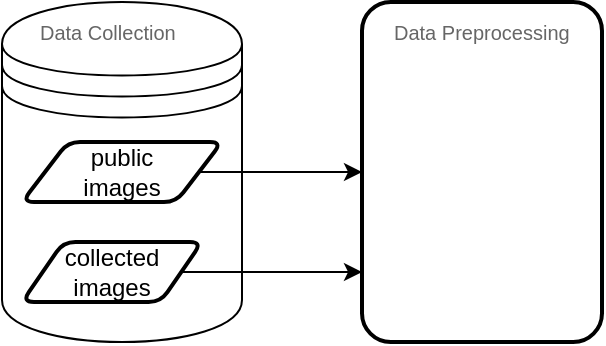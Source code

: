 <mxfile version="26.1.3">
  <diagram id="C5RBs43oDa-KdzZeNtuy" name="Page-1">
    <mxGraphModel dx="899" dy="611" grid="1" gridSize="10" guides="1" tooltips="1" connect="1" arrows="1" fold="1" page="1" pageScale="1" pageWidth="827" pageHeight="1169" math="0" shadow="0">
      <root>
        <mxCell id="WIyWlLk6GJQsqaUBKTNV-0" />
        <mxCell id="WIyWlLk6GJQsqaUBKTNV-1" parent="WIyWlLk6GJQsqaUBKTNV-0" />
        <mxCell id="Z9IdiXqcKFqbgxGSd83J-2" value="" style="shape=datastore;whiteSpace=wrap;html=1;" vertex="1" parent="WIyWlLk6GJQsqaUBKTNV-1">
          <mxGeometry x="160" y="200" width="120" height="170" as="geometry" />
        </mxCell>
        <mxCell id="Z9IdiXqcKFqbgxGSd83J-7" value="" style="edgeStyle=orthogonalEdgeStyle;rounded=0;orthogonalLoop=1;jettySize=auto;html=1;" edge="1" parent="WIyWlLk6GJQsqaUBKTNV-1" source="Z9IdiXqcKFqbgxGSd83J-3" target="Z9IdiXqcKFqbgxGSd83J-6">
          <mxGeometry relative="1" as="geometry" />
        </mxCell>
        <mxCell id="Z9IdiXqcKFqbgxGSd83J-3" value="public&lt;div&gt;images&lt;/div&gt;" style="shape=parallelogram;html=1;strokeWidth=2;perimeter=parallelogramPerimeter;whiteSpace=wrap;rounded=1;arcSize=12;size=0.23;" vertex="1" parent="WIyWlLk6GJQsqaUBKTNV-1">
          <mxGeometry x="170" y="270" width="100" height="30" as="geometry" />
        </mxCell>
        <mxCell id="Z9IdiXqcKFqbgxGSd83J-8" value="" style="edgeStyle=orthogonalEdgeStyle;rounded=0;orthogonalLoop=1;jettySize=auto;html=1;" edge="1" parent="WIyWlLk6GJQsqaUBKTNV-1" source="Z9IdiXqcKFqbgxGSd83J-4" target="Z9IdiXqcKFqbgxGSd83J-6">
          <mxGeometry relative="1" as="geometry">
            <Array as="points">
              <mxPoint x="320" y="335" />
              <mxPoint x="320" y="335" />
            </Array>
          </mxGeometry>
        </mxCell>
        <mxCell id="Z9IdiXqcKFqbgxGSd83J-4" value="collected images" style="shape=parallelogram;html=1;strokeWidth=2;perimeter=parallelogramPerimeter;whiteSpace=wrap;rounded=1;arcSize=12;size=0.23;" vertex="1" parent="WIyWlLk6GJQsqaUBKTNV-1">
          <mxGeometry x="170" y="320" width="90" height="30" as="geometry" />
        </mxCell>
        <mxCell id="Z9IdiXqcKFqbgxGSd83J-5" value="&lt;div style=&quot;&quot;&gt;&lt;font style=&quot;font-size: 10px;&quot;&gt;Data Collection&lt;/font&gt;&lt;/div&gt;" style="strokeWidth=1;shadow=0;dashed=0;align=center;html=1;shape=mxgraph.mockup.text.textBox;fontColor=#666666;align=left;fontSize=17;spacingLeft=4;spacingTop=-3;whiteSpace=wrap;strokeColor=none;mainText=" vertex="1" parent="WIyWlLk6GJQsqaUBKTNV-1">
          <mxGeometry x="172.5" y="210" width="95" height="10" as="geometry" />
        </mxCell>
        <mxCell id="Z9IdiXqcKFqbgxGSd83J-6" value="" style="whiteSpace=wrap;html=1;strokeWidth=2;rounded=1;arcSize=12;" vertex="1" parent="WIyWlLk6GJQsqaUBKTNV-1">
          <mxGeometry x="340" y="200" width="120" height="170" as="geometry" />
        </mxCell>
        <mxCell id="Z9IdiXqcKFqbgxGSd83J-9" value="&lt;div style=&quot;&quot;&gt;&lt;font style=&quot;font-size: 10px;&quot;&gt;Data Preprocessing&lt;/font&gt;&lt;/div&gt;" style="strokeWidth=1;shadow=0;dashed=0;align=center;html=1;shape=mxgraph.mockup.text.textBox;fontColor=#666666;align=left;fontSize=17;spacingLeft=4;spacingTop=-3;whiteSpace=wrap;strokeColor=none;mainText=" vertex="1" parent="WIyWlLk6GJQsqaUBKTNV-1">
          <mxGeometry x="350" y="210" width="100" height="10" as="geometry" />
        </mxCell>
      </root>
    </mxGraphModel>
  </diagram>
</mxfile>
